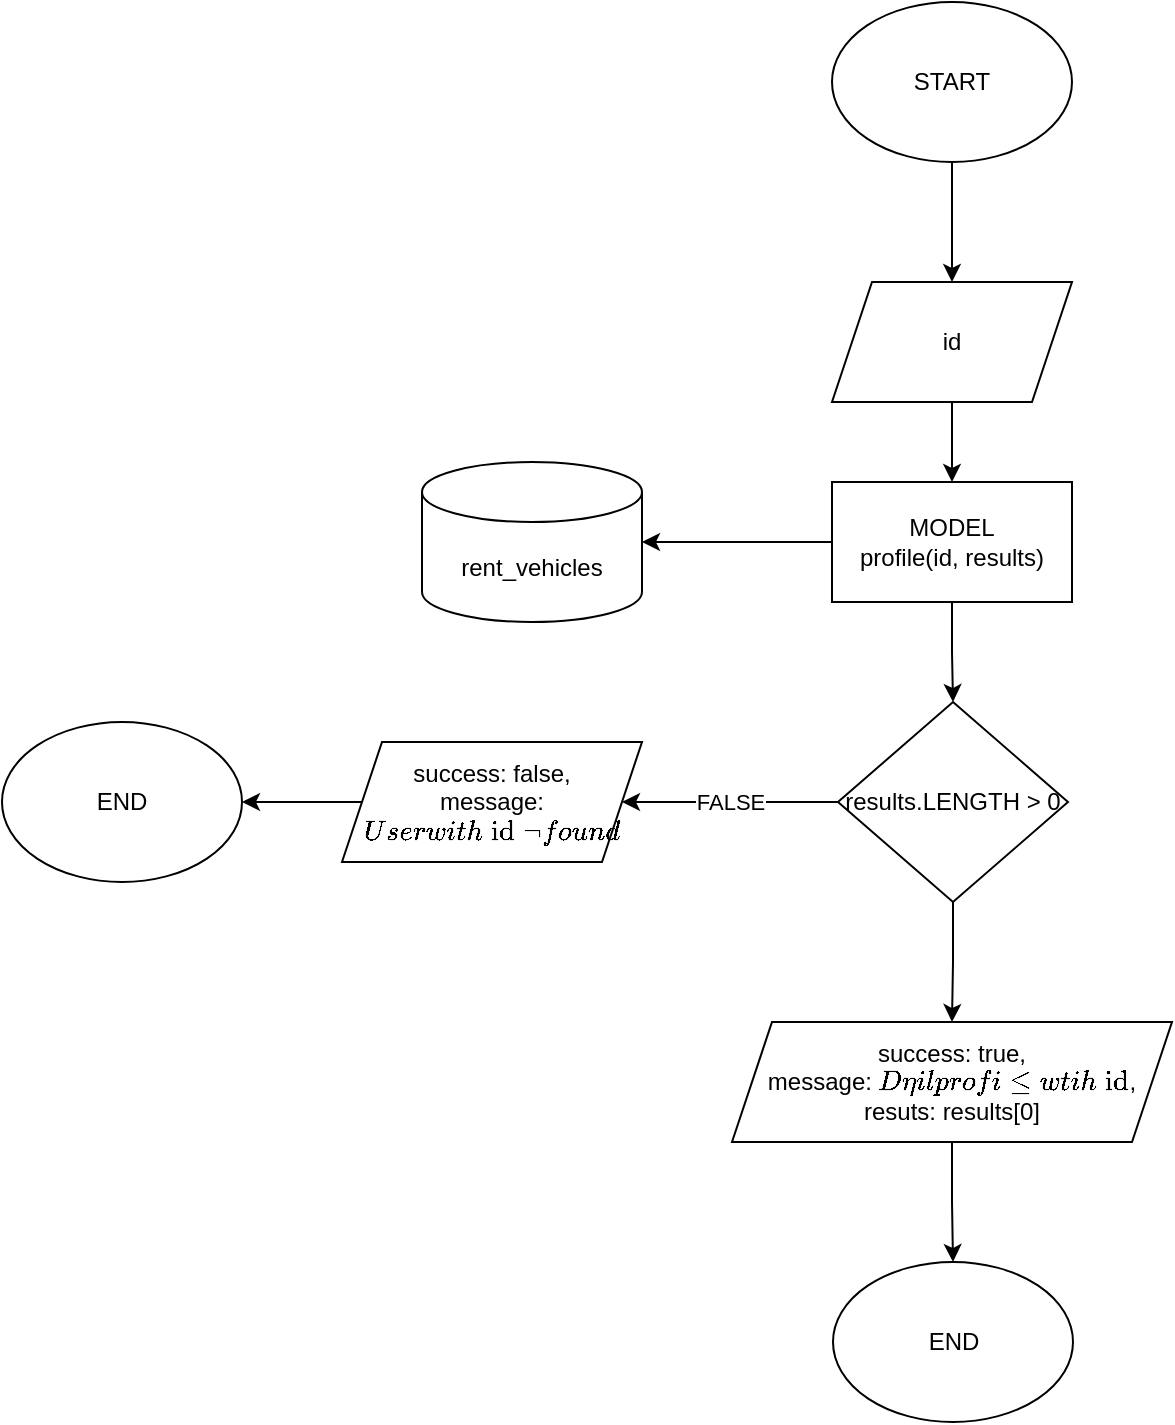 <mxfile version="16.5.1" type="device"><diagram id="sG7l-gD60GKc7rmUpOQ4" name="user profile"><mxGraphModel dx="1422" dy="1053" grid="1" gridSize="10" guides="1" tooltips="1" connect="1" arrows="1" fold="1" page="1" pageScale="1" pageWidth="850" pageHeight="1100" math="0" shadow="0"><root><mxCell id="0"/><mxCell id="1" parent="0"/><mxCell id="e3usTdnOC0hTgDmXUM5v-4" value="" style="edgeStyle=orthogonalEdgeStyle;rounded=0;orthogonalLoop=1;jettySize=auto;html=1;" edge="1" parent="1" source="e3usTdnOC0hTgDmXUM5v-1" target="e3usTdnOC0hTgDmXUM5v-3"><mxGeometry relative="1" as="geometry"/></mxCell><mxCell id="e3usTdnOC0hTgDmXUM5v-1" value="START" style="ellipse;whiteSpace=wrap;html=1;" vertex="1" parent="1"><mxGeometry x="465" y="50" width="120" height="80" as="geometry"/></mxCell><mxCell id="e3usTdnOC0hTgDmXUM5v-8" value="" style="edgeStyle=orthogonalEdgeStyle;rounded=0;orthogonalLoop=1;jettySize=auto;html=1;" edge="1" parent="1" source="e3usTdnOC0hTgDmXUM5v-3" target="e3usTdnOC0hTgDmXUM5v-5"><mxGeometry relative="1" as="geometry"/></mxCell><mxCell id="e3usTdnOC0hTgDmXUM5v-3" value="id" style="shape=parallelogram;perimeter=parallelogramPerimeter;whiteSpace=wrap;html=1;fixedSize=1;" vertex="1" parent="1"><mxGeometry x="465" y="190" width="120" height="60" as="geometry"/></mxCell><mxCell id="e3usTdnOC0hTgDmXUM5v-7" value="" style="edgeStyle=orthogonalEdgeStyle;rounded=0;orthogonalLoop=1;jettySize=auto;html=1;" edge="1" parent="1" source="e3usTdnOC0hTgDmXUM5v-5" target="e3usTdnOC0hTgDmXUM5v-6"><mxGeometry relative="1" as="geometry"/></mxCell><mxCell id="e3usTdnOC0hTgDmXUM5v-10" value="" style="edgeStyle=orthogonalEdgeStyle;rounded=0;orthogonalLoop=1;jettySize=auto;html=1;" edge="1" parent="1" source="e3usTdnOC0hTgDmXUM5v-5" target="e3usTdnOC0hTgDmXUM5v-9"><mxGeometry relative="1" as="geometry"/></mxCell><mxCell id="e3usTdnOC0hTgDmXUM5v-5" value="MODEL&lt;br&gt;profile(id, results)" style="rounded=0;whiteSpace=wrap;html=1;" vertex="1" parent="1"><mxGeometry x="465" y="290" width="120" height="60" as="geometry"/></mxCell><mxCell id="e3usTdnOC0hTgDmXUM5v-6" value="rent_vehicles" style="shape=cylinder3;whiteSpace=wrap;html=1;boundedLbl=1;backgroundOutline=1;size=15;" vertex="1" parent="1"><mxGeometry x="260" y="280" width="110" height="80" as="geometry"/></mxCell><mxCell id="e3usTdnOC0hTgDmXUM5v-12" value="FALSE" style="edgeStyle=orthogonalEdgeStyle;rounded=0;orthogonalLoop=1;jettySize=auto;html=1;" edge="1" parent="1" source="e3usTdnOC0hTgDmXUM5v-9" target="e3usTdnOC0hTgDmXUM5v-11"><mxGeometry relative="1" as="geometry"/></mxCell><mxCell id="e3usTdnOC0hTgDmXUM5v-16" value="" style="edgeStyle=orthogonalEdgeStyle;rounded=0;orthogonalLoop=1;jettySize=auto;html=1;" edge="1" parent="1" source="e3usTdnOC0hTgDmXUM5v-9" target="e3usTdnOC0hTgDmXUM5v-15"><mxGeometry relative="1" as="geometry"/></mxCell><mxCell id="e3usTdnOC0hTgDmXUM5v-9" value="results.LENGTH &amp;gt; 0" style="rhombus;whiteSpace=wrap;html=1;" vertex="1" parent="1"><mxGeometry x="468" y="400" width="115" height="100" as="geometry"/></mxCell><mxCell id="e3usTdnOC0hTgDmXUM5v-14" value="" style="edgeStyle=orthogonalEdgeStyle;rounded=0;orthogonalLoop=1;jettySize=auto;html=1;" edge="1" parent="1" source="e3usTdnOC0hTgDmXUM5v-11" target="e3usTdnOC0hTgDmXUM5v-13"><mxGeometry relative="1" as="geometry"/></mxCell><mxCell id="e3usTdnOC0hTgDmXUM5v-11" value="success: false,&lt;br&gt;message: `User with id ${id} not found`" style="shape=parallelogram;perimeter=parallelogramPerimeter;whiteSpace=wrap;html=1;fixedSize=1;" vertex="1" parent="1"><mxGeometry x="220" y="420" width="150" height="60" as="geometry"/></mxCell><mxCell id="e3usTdnOC0hTgDmXUM5v-13" value="END" style="ellipse;whiteSpace=wrap;html=1;" vertex="1" parent="1"><mxGeometry x="50" y="410" width="120" height="80" as="geometry"/></mxCell><mxCell id="e3usTdnOC0hTgDmXUM5v-18" value="" style="edgeStyle=orthogonalEdgeStyle;rounded=0;orthogonalLoop=1;jettySize=auto;html=1;" edge="1" parent="1" source="e3usTdnOC0hTgDmXUM5v-15" target="e3usTdnOC0hTgDmXUM5v-17"><mxGeometry relative="1" as="geometry"/></mxCell><mxCell id="e3usTdnOC0hTgDmXUM5v-15" value="success: true,&lt;br&gt;message: `Detail profile wtih id ${id}`,&lt;br&gt;resuts: results[0]" style="shape=parallelogram;perimeter=parallelogramPerimeter;whiteSpace=wrap;html=1;fixedSize=1;" vertex="1" parent="1"><mxGeometry x="415" y="560" width="220" height="60" as="geometry"/></mxCell><mxCell id="e3usTdnOC0hTgDmXUM5v-17" value="END" style="ellipse;whiteSpace=wrap;html=1;" vertex="1" parent="1"><mxGeometry x="465.5" y="680" width="120" height="80" as="geometry"/></mxCell></root></mxGraphModel></diagram></mxfile>